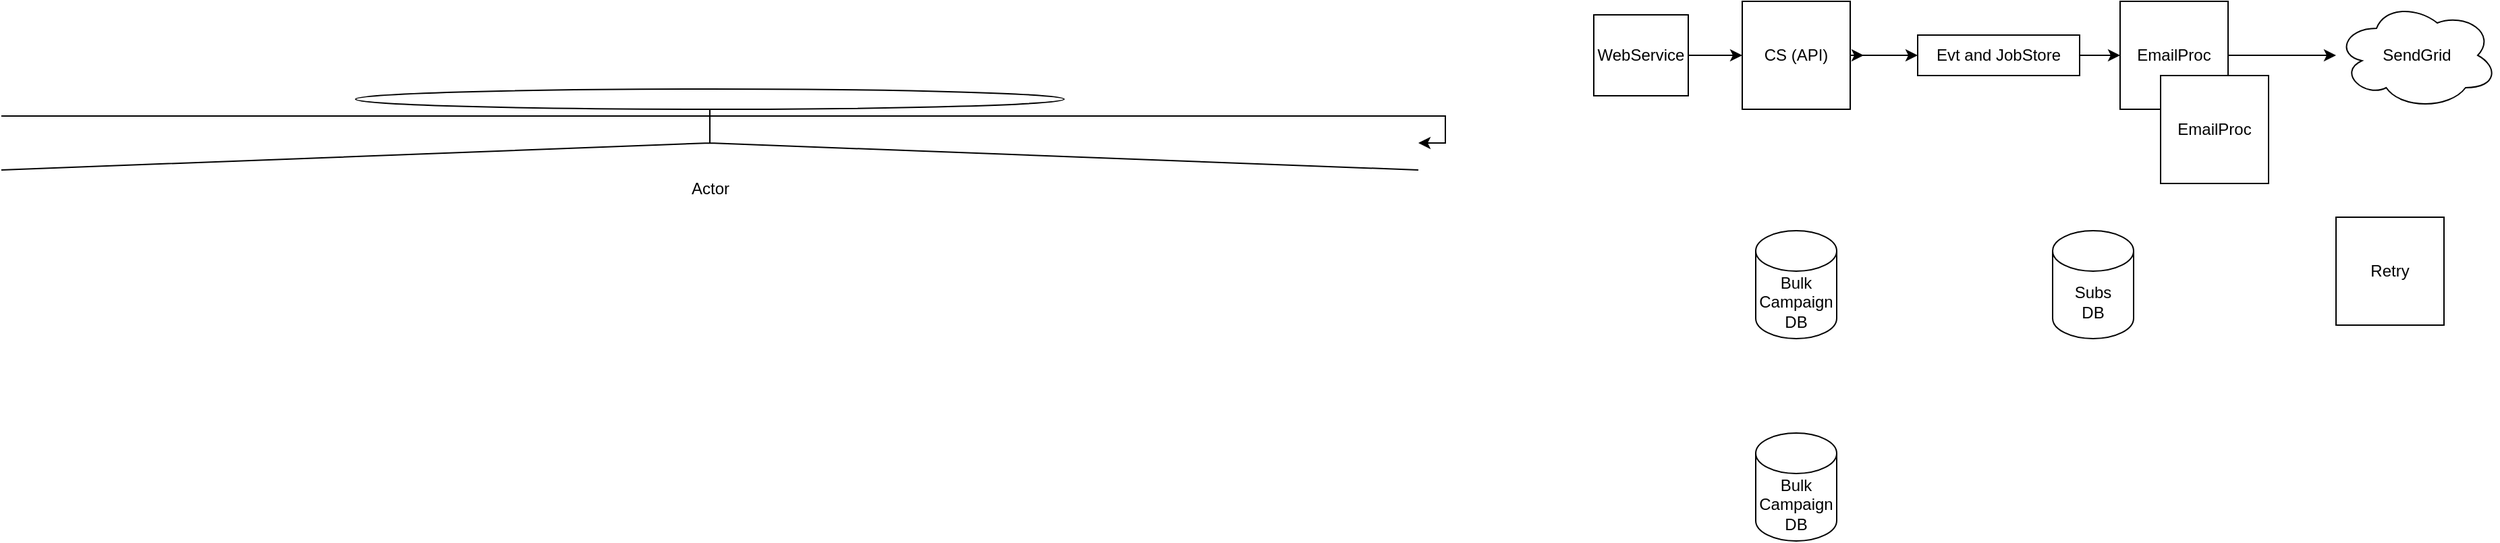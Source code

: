 <mxfile version="13.10.6" type="github">
  <diagram id="OezEfR4vwKmA5vOYDybf" name="Page-1">
    <mxGraphModel dx="2568" dy="463" grid="1" gridSize="10" guides="1" tooltips="1" connect="1" arrows="1" fold="1" page="1" pageScale="1" pageWidth="850" pageHeight="1100" math="0" shadow="0">
      <root>
        <mxCell id="0" />
        <mxCell id="1" parent="0" />
        <mxCell id="EYNC8R5dvBaYrw5JQ_K9-5" style="edgeStyle=orthogonalEdgeStyle;rounded=0;orthogonalLoop=1;jettySize=auto;html=1;exitX=1;exitY=0.5;exitDx=0;exitDy=0;" edge="1" parent="1" source="EYNC8R5dvBaYrw5JQ_K9-1">
          <mxGeometry relative="1" as="geometry">
            <mxPoint x="280" y="130" as="targetPoint" />
          </mxGeometry>
        </mxCell>
        <mxCell id="EYNC8R5dvBaYrw5JQ_K9-8" style="edgeStyle=orthogonalEdgeStyle;rounded=0;orthogonalLoop=1;jettySize=auto;html=1;" edge="1" parent="1" source="EYNC8R5dvBaYrw5JQ_K9-1" target="EYNC8R5dvBaYrw5JQ_K9-4">
          <mxGeometry relative="1" as="geometry" />
        </mxCell>
        <mxCell id="EYNC8R5dvBaYrw5JQ_K9-1" value="CS (API)" style="whiteSpace=wrap;html=1;aspect=fixed;" vertex="1" parent="1">
          <mxGeometry x="190" y="90" width="80" height="80" as="geometry" />
        </mxCell>
        <mxCell id="EYNC8R5dvBaYrw5JQ_K9-7" style="edgeStyle=orthogonalEdgeStyle;rounded=0;orthogonalLoop=1;jettySize=auto;html=1;exitX=1;exitY=0.5;exitDx=0;exitDy=0;" edge="1" parent="1" source="EYNC8R5dvBaYrw5JQ_K9-2" target="EYNC8R5dvBaYrw5JQ_K9-10">
          <mxGeometry relative="1" as="geometry">
            <mxPoint x="590" y="130" as="targetPoint" />
          </mxGeometry>
        </mxCell>
        <mxCell id="EYNC8R5dvBaYrw5JQ_K9-2" value="EmailProc" style="whiteSpace=wrap;html=1;aspect=fixed;" vertex="1" parent="1">
          <mxGeometry x="470" y="90" width="80" height="80" as="geometry" />
        </mxCell>
        <mxCell id="EYNC8R5dvBaYrw5JQ_K9-6" style="edgeStyle=orthogonalEdgeStyle;rounded=0;orthogonalLoop=1;jettySize=auto;html=1;exitX=1;exitY=0.5;exitDx=0;exitDy=0;" edge="1" parent="1" source="EYNC8R5dvBaYrw5JQ_K9-4" target="EYNC8R5dvBaYrw5JQ_K9-2">
          <mxGeometry relative="1" as="geometry" />
        </mxCell>
        <mxCell id="EYNC8R5dvBaYrw5JQ_K9-4" value="Evt and JobStore" style="rounded=0;whiteSpace=wrap;html=1;" vertex="1" parent="1">
          <mxGeometry x="320" y="115" width="120" height="30" as="geometry" />
        </mxCell>
        <mxCell id="EYNC8R5dvBaYrw5JQ_K9-10" value="SendGrid" style="ellipse;shape=cloud;whiteSpace=wrap;html=1;" vertex="1" parent="1">
          <mxGeometry x="630" y="90" width="120" height="80" as="geometry" />
        </mxCell>
        <mxCell id="EYNC8R5dvBaYrw5JQ_K9-11" value="Subs&lt;br&gt;DB" style="shape=cylinder3;whiteSpace=wrap;html=1;boundedLbl=1;backgroundOutline=1;size=15;" vertex="1" parent="1">
          <mxGeometry x="420" y="260" width="60" height="80" as="geometry" />
        </mxCell>
        <mxCell id="EYNC8R5dvBaYrw5JQ_K9-12" value="Bulk Campaign DB" style="shape=cylinder3;whiteSpace=wrap;html=1;boundedLbl=1;backgroundOutline=1;size=15;" vertex="1" parent="1">
          <mxGeometry x="200" y="260" width="60" height="80" as="geometry" />
        </mxCell>
        <mxCell id="EYNC8R5dvBaYrw5JQ_K9-14" style="edgeStyle=orthogonalEdgeStyle;rounded=0;orthogonalLoop=1;jettySize=auto;html=1;" edge="1" parent="1" source="EYNC8R5dvBaYrw5JQ_K9-13" target="EYNC8R5dvBaYrw5JQ_K9-1">
          <mxGeometry relative="1" as="geometry" />
        </mxCell>
        <mxCell id="EYNC8R5dvBaYrw5JQ_K9-13" value="WebService" style="rounded=0;whiteSpace=wrap;html=1;" vertex="1" parent="1">
          <mxGeometry x="80" y="100" width="70" height="60" as="geometry" />
        </mxCell>
        <mxCell id="EYNC8R5dvBaYrw5JQ_K9-15" value="EmailProc" style="whiteSpace=wrap;html=1;aspect=fixed;" vertex="1" parent="1">
          <mxGeometry x="500" y="145" width="80" height="80" as="geometry" />
        </mxCell>
        <mxCell id="EYNC8R5dvBaYrw5JQ_K9-16" value="Retry" style="whiteSpace=wrap;html=1;aspect=fixed;" vertex="1" parent="1">
          <mxGeometry x="630" y="250" width="80" height="80" as="geometry" />
        </mxCell>
        <mxCell id="EYNC8R5dvBaYrw5JQ_K9-18" value="Bulk Campaign DB" style="shape=cylinder3;whiteSpace=wrap;html=1;boundedLbl=1;backgroundOutline=1;size=15;" vertex="1" parent="1">
          <mxGeometry x="200" y="410" width="60" height="80" as="geometry" />
        </mxCell>
        <mxCell id="EYNC8R5dvBaYrw5JQ_K9-19" value="Actor" style="shape=umlActor;verticalLabelPosition=bottom;verticalAlign=top;html=1;outlineConnect=0;" vertex="1" parent="1">
          <mxGeometry x="-1100" y="155" width="1050" height="60" as="geometry" />
        </mxCell>
        <mxCell id="EYNC8R5dvBaYrw5JQ_K9-20" style="edgeStyle=orthogonalEdgeStyle;rounded=0;orthogonalLoop=1;jettySize=auto;html=1;" edge="1" parent="1" source="EYNC8R5dvBaYrw5JQ_K9-19" target="EYNC8R5dvBaYrw5JQ_K9-19">
          <mxGeometry relative="1" as="geometry" />
        </mxCell>
      </root>
    </mxGraphModel>
  </diagram>
</mxfile>
